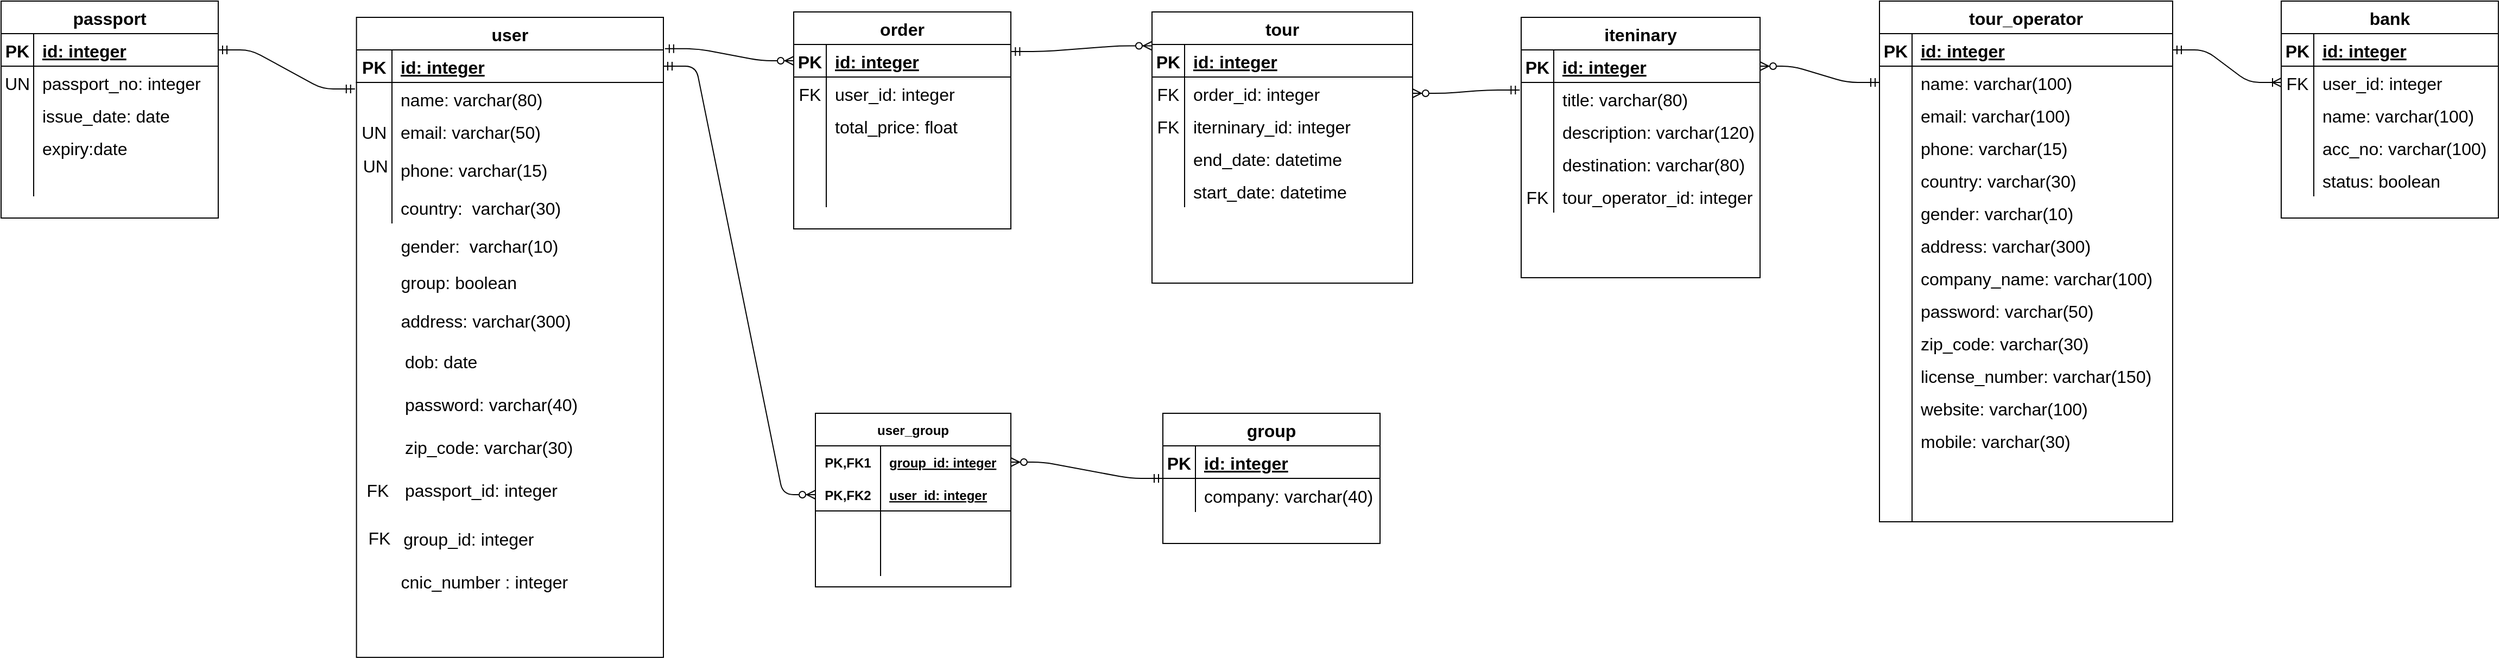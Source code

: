 <mxfile version="13.9.9" type="device"><diagram id="Da2ejsHxi2nJiYC8zxlM" name="Page-1"><mxGraphModel dx="1968" dy="510" grid="1" gridSize="10" guides="1" tooltips="1" connect="1" arrows="1" fold="1" page="1" pageScale="1" pageWidth="1100" pageHeight="850" math="0" shadow="0"><root><mxCell id="0"/><mxCell id="1" parent="0"/><mxCell id="a6USynF8h2gaWxlv8OVu-45" value="order" style="shape=table;startSize=30;container=1;collapsible=1;childLayout=tableLayout;fixedRows=1;rowLines=0;fontStyle=1;align=center;resizeLast=1;fontSize=16;" parent="1" vertex="1"><mxGeometry x="620" y="90" width="200" height="200" as="geometry"/></mxCell><mxCell id="a6USynF8h2gaWxlv8OVu-46" value="" style="shape=partialRectangle;collapsible=0;dropTarget=0;pointerEvents=0;fillColor=none;top=0;left=0;bottom=1;right=0;points=[[0,0.5],[1,0.5]];portConstraint=eastwest;fontSize=16;" parent="a6USynF8h2gaWxlv8OVu-45" vertex="1"><mxGeometry y="30" width="200" height="30" as="geometry"/></mxCell><mxCell id="a6USynF8h2gaWxlv8OVu-47" value="PK" style="shape=partialRectangle;connectable=0;fillColor=none;top=0;left=0;bottom=0;right=0;fontStyle=1;overflow=hidden;fontSize=16;" parent="a6USynF8h2gaWxlv8OVu-46" vertex="1"><mxGeometry width="30" height="30" as="geometry"/></mxCell><mxCell id="a6USynF8h2gaWxlv8OVu-48" value="id: integer" style="shape=partialRectangle;connectable=0;fillColor=none;top=0;left=0;bottom=0;right=0;align=left;spacingLeft=6;fontStyle=5;overflow=hidden;fontSize=16;" parent="a6USynF8h2gaWxlv8OVu-46" vertex="1"><mxGeometry x="30" width="170" height="30" as="geometry"/></mxCell><mxCell id="a6USynF8h2gaWxlv8OVu-114" value="" style="shape=partialRectangle;collapsible=0;dropTarget=0;pointerEvents=0;fillColor=none;top=0;left=0;bottom=0;right=0;points=[[0,0.5],[1,0.5]];portConstraint=eastwest;fontSize=16;" parent="a6USynF8h2gaWxlv8OVu-45" vertex="1"><mxGeometry y="60" width="200" height="30" as="geometry"/></mxCell><mxCell id="a6USynF8h2gaWxlv8OVu-115" value="FK" style="shape=partialRectangle;connectable=0;fillColor=none;top=0;left=0;bottom=0;right=0;editable=1;overflow=hidden;fontSize=16;" parent="a6USynF8h2gaWxlv8OVu-114" vertex="1"><mxGeometry width="30" height="30" as="geometry"/></mxCell><mxCell id="a6USynF8h2gaWxlv8OVu-116" value="user_id: integer" style="shape=partialRectangle;connectable=0;fillColor=none;top=0;left=0;bottom=0;right=0;align=left;spacingLeft=6;overflow=hidden;fontSize=16;" parent="a6USynF8h2gaWxlv8OVu-114" vertex="1"><mxGeometry x="30" width="170" height="30" as="geometry"/></mxCell><mxCell id="a6USynF8h2gaWxlv8OVu-52" value="" style="shape=partialRectangle;collapsible=0;dropTarget=0;pointerEvents=0;fillColor=none;top=0;left=0;bottom=0;right=0;points=[[0,0.5],[1,0.5]];portConstraint=eastwest;fontSize=16;" parent="a6USynF8h2gaWxlv8OVu-45" vertex="1"><mxGeometry y="90" width="200" height="30" as="geometry"/></mxCell><mxCell id="a6USynF8h2gaWxlv8OVu-53" value="" style="shape=partialRectangle;connectable=0;fillColor=none;top=0;left=0;bottom=0;right=0;editable=1;overflow=hidden;fontSize=16;" parent="a6USynF8h2gaWxlv8OVu-52" vertex="1"><mxGeometry width="30" height="30" as="geometry"/></mxCell><mxCell id="a6USynF8h2gaWxlv8OVu-54" value="total_price: float" style="shape=partialRectangle;connectable=0;fillColor=none;top=0;left=0;bottom=0;right=0;align=left;spacingLeft=6;overflow=hidden;fontSize=16;" parent="a6USynF8h2gaWxlv8OVu-52" vertex="1"><mxGeometry x="30" width="170" height="30" as="geometry"/></mxCell><mxCell id="a6USynF8h2gaWxlv8OVu-49" value="" style="shape=partialRectangle;collapsible=0;dropTarget=0;pointerEvents=0;fillColor=none;top=0;left=0;bottom=0;right=0;points=[[0,0.5],[1,0.5]];portConstraint=eastwest;fontSize=16;" parent="a6USynF8h2gaWxlv8OVu-45" vertex="1"><mxGeometry y="120" width="200" height="30" as="geometry"/></mxCell><mxCell id="a6USynF8h2gaWxlv8OVu-50" value="" style="shape=partialRectangle;connectable=0;fillColor=none;top=0;left=0;bottom=0;right=0;editable=1;overflow=hidden;fontSize=16;" parent="a6USynF8h2gaWxlv8OVu-49" vertex="1"><mxGeometry width="30" height="30" as="geometry"/></mxCell><mxCell id="a6USynF8h2gaWxlv8OVu-51" value="" style="shape=partialRectangle;connectable=0;fillColor=none;top=0;left=0;bottom=0;right=0;align=left;spacingLeft=6;overflow=hidden;fontSize=16;" parent="a6USynF8h2gaWxlv8OVu-49" vertex="1"><mxGeometry x="30" width="170" height="30" as="geometry"/></mxCell><mxCell id="iSqsPtqDj1TWasRG_8F7-88" value="" style="shape=partialRectangle;collapsible=0;dropTarget=0;pointerEvents=0;fillColor=none;top=0;left=0;bottom=0;right=0;points=[[0,0.5],[1,0.5]];portConstraint=eastwest;fontSize=16;" parent="a6USynF8h2gaWxlv8OVu-45" vertex="1"><mxGeometry y="150" width="200" height="30" as="geometry"/></mxCell><mxCell id="iSqsPtqDj1TWasRG_8F7-89" value="" style="shape=partialRectangle;connectable=0;fillColor=none;top=0;left=0;bottom=0;right=0;editable=1;overflow=hidden;fontSize=16;" parent="iSqsPtqDj1TWasRG_8F7-88" vertex="1"><mxGeometry width="30" height="30" as="geometry"/></mxCell><mxCell id="iSqsPtqDj1TWasRG_8F7-90" value="" style="shape=partialRectangle;connectable=0;fillColor=none;top=0;left=0;bottom=0;right=0;align=left;spacingLeft=6;overflow=hidden;fontSize=16;" parent="iSqsPtqDj1TWasRG_8F7-88" vertex="1"><mxGeometry x="30" width="170" height="30" as="geometry"/></mxCell><mxCell id="a6USynF8h2gaWxlv8OVu-71" value="iteninary" style="shape=table;startSize=30;container=1;collapsible=1;childLayout=tableLayout;fixedRows=1;rowLines=0;fontStyle=1;align=center;resizeLast=1;fontSize=16;" parent="1" vertex="1"><mxGeometry x="1290" y="95" width="220" height="240" as="geometry"/></mxCell><mxCell id="a6USynF8h2gaWxlv8OVu-72" value="" style="shape=partialRectangle;collapsible=0;dropTarget=0;pointerEvents=0;fillColor=none;top=0;left=0;bottom=1;right=0;points=[[0,0.5],[1,0.5]];portConstraint=eastwest;fontSize=16;" parent="a6USynF8h2gaWxlv8OVu-71" vertex="1"><mxGeometry y="30" width="220" height="30" as="geometry"/></mxCell><mxCell id="a6USynF8h2gaWxlv8OVu-73" value="PK" style="shape=partialRectangle;connectable=0;fillColor=none;top=0;left=0;bottom=0;right=0;fontStyle=1;overflow=hidden;fontSize=16;" parent="a6USynF8h2gaWxlv8OVu-72" vertex="1"><mxGeometry width="30" height="30" as="geometry"/></mxCell><mxCell id="a6USynF8h2gaWxlv8OVu-74" value="id: integer" style="shape=partialRectangle;connectable=0;fillColor=none;top=0;left=0;bottom=0;right=0;align=left;spacingLeft=6;fontStyle=5;overflow=hidden;fontSize=16;" parent="a6USynF8h2gaWxlv8OVu-72" vertex="1"><mxGeometry x="30" width="190" height="30" as="geometry"/></mxCell><mxCell id="a6USynF8h2gaWxlv8OVu-75" value="" style="shape=partialRectangle;collapsible=0;dropTarget=0;pointerEvents=0;fillColor=none;top=0;left=0;bottom=0;right=0;points=[[0,0.5],[1,0.5]];portConstraint=eastwest;fontSize=16;" parent="a6USynF8h2gaWxlv8OVu-71" vertex="1"><mxGeometry y="60" width="220" height="30" as="geometry"/></mxCell><mxCell id="a6USynF8h2gaWxlv8OVu-76" value="" style="shape=partialRectangle;connectable=0;fillColor=none;top=0;left=0;bottom=0;right=0;editable=1;overflow=hidden;fontSize=16;" parent="a6USynF8h2gaWxlv8OVu-75" vertex="1"><mxGeometry width="30" height="30" as="geometry"/></mxCell><mxCell id="a6USynF8h2gaWxlv8OVu-77" value="title: varchar(80)" style="shape=partialRectangle;connectable=0;fillColor=none;top=0;left=0;bottom=0;right=0;align=left;spacingLeft=6;overflow=hidden;fontSize=16;fontStyle=0" parent="a6USynF8h2gaWxlv8OVu-75" vertex="1"><mxGeometry x="30" width="190" height="30" as="geometry"/></mxCell><mxCell id="a6USynF8h2gaWxlv8OVu-78" value="" style="shape=partialRectangle;collapsible=0;dropTarget=0;pointerEvents=0;fillColor=none;top=0;left=0;bottom=0;right=0;points=[[0,0.5],[1,0.5]];portConstraint=eastwest;fontSize=16;" parent="a6USynF8h2gaWxlv8OVu-71" vertex="1"><mxGeometry y="90" width="220" height="30" as="geometry"/></mxCell><mxCell id="a6USynF8h2gaWxlv8OVu-79" value="" style="shape=partialRectangle;connectable=0;fillColor=none;top=0;left=0;bottom=0;right=0;editable=1;overflow=hidden;fontSize=16;" parent="a6USynF8h2gaWxlv8OVu-78" vertex="1"><mxGeometry width="30" height="30" as="geometry"/></mxCell><mxCell id="a6USynF8h2gaWxlv8OVu-80" value="description: varchar(120)" style="shape=partialRectangle;connectable=0;fillColor=none;top=0;left=0;bottom=0;right=0;align=left;spacingLeft=6;overflow=hidden;fontSize=16;" parent="a6USynF8h2gaWxlv8OVu-78" vertex="1"><mxGeometry x="30" width="190" height="30" as="geometry"/></mxCell><mxCell id="a6USynF8h2gaWxlv8OVu-81" value="" style="shape=partialRectangle;collapsible=0;dropTarget=0;pointerEvents=0;fillColor=none;top=0;left=0;bottom=0;right=0;points=[[0,0.5],[1,0.5]];portConstraint=eastwest;fontSize=16;" parent="a6USynF8h2gaWxlv8OVu-71" vertex="1"><mxGeometry y="120" width="220" height="30" as="geometry"/></mxCell><mxCell id="a6USynF8h2gaWxlv8OVu-82" value="" style="shape=partialRectangle;connectable=0;fillColor=none;top=0;left=0;bottom=0;right=0;editable=1;overflow=hidden;fontSize=16;" parent="a6USynF8h2gaWxlv8OVu-81" vertex="1"><mxGeometry width="30" height="30" as="geometry"/></mxCell><mxCell id="a6USynF8h2gaWxlv8OVu-83" value="destination: varchar(80)" style="shape=partialRectangle;connectable=0;fillColor=none;top=0;left=0;bottom=0;right=0;align=left;spacingLeft=6;overflow=hidden;fontSize=16;" parent="a6USynF8h2gaWxlv8OVu-81" vertex="1"><mxGeometry x="30" width="190" height="30" as="geometry"/></mxCell><mxCell id="oy1CyoADvUpf__YZlZbS-114" value="" style="shape=partialRectangle;collapsible=0;dropTarget=0;pointerEvents=0;fillColor=none;top=0;left=0;bottom=0;right=0;points=[[0,0.5],[1,0.5]];portConstraint=eastwest;fontSize=16;" parent="a6USynF8h2gaWxlv8OVu-71" vertex="1"><mxGeometry y="150" width="220" height="30" as="geometry"/></mxCell><mxCell id="oy1CyoADvUpf__YZlZbS-115" value="FK" style="shape=partialRectangle;connectable=0;fillColor=none;top=0;left=0;bottom=0;right=0;editable=1;overflow=hidden;fontSize=16;" parent="oy1CyoADvUpf__YZlZbS-114" vertex="1"><mxGeometry width="30" height="30" as="geometry"/></mxCell><mxCell id="oy1CyoADvUpf__YZlZbS-116" value="tour_operator_id: integer" style="shape=partialRectangle;connectable=0;fillColor=none;top=0;left=0;bottom=0;right=0;align=left;spacingLeft=6;overflow=hidden;fontSize=16;" parent="oy1CyoADvUpf__YZlZbS-114" vertex="1"><mxGeometry x="30" width="190" height="30" as="geometry"/></mxCell><mxCell id="a6USynF8h2gaWxlv8OVu-100" value="" style="edgeStyle=entityRelationEdgeStyle;fontSize=16;html=1;endArrow=ERzeroToMany;startArrow=ERmandOne;entryX=1;entryY=0.5;entryDx=0;entryDy=0;exitX=0;exitY=0.5;exitDx=0;exitDy=0;" parent="1" source="a6USynF8h2gaWxlv8OVu-62" target="a6USynF8h2gaWxlv8OVu-72" edge="1"><mxGeometry width="100" height="100" relative="1" as="geometry"><mxPoint x="323" y="440" as="sourcePoint"/><mxPoint x="420" y="320" as="targetPoint"/></mxGeometry></mxCell><mxCell id="a6USynF8h2gaWxlv8OVu-102" value="" style="edgeStyle=entityRelationEdgeStyle;fontSize=16;html=1;endArrow=ERzeroToMany;startArrow=ERmandOne;exitX=1.005;exitY=0.049;exitDx=0;exitDy=0;exitPerimeter=0;entryX=0;entryY=0.5;entryDx=0;entryDy=0;" parent="1" source="a6USynF8h2gaWxlv8OVu-19" target="a6USynF8h2gaWxlv8OVu-46" edge="1"><mxGeometry width="100" height="100" relative="1" as="geometry"><mxPoint x="333" y="128" as="sourcePoint"/><mxPoint x="562" y="70" as="targetPoint"/></mxGeometry></mxCell><mxCell id="iSqsPtqDj1TWasRG_8F7-46" value="group" style="shape=table;startSize=30;container=1;collapsible=1;childLayout=tableLayout;fixedRows=1;rowLines=0;fontStyle=1;align=center;resizeLast=1;fontSize=16;" parent="1" vertex="1"><mxGeometry x="960" y="460" width="200" height="120" as="geometry"/></mxCell><mxCell id="iSqsPtqDj1TWasRG_8F7-47" value="" style="shape=partialRectangle;collapsible=0;dropTarget=0;pointerEvents=0;fillColor=none;top=0;left=0;bottom=1;right=0;points=[[0,0.5],[1,0.5]];portConstraint=eastwest;fontSize=16;" parent="iSqsPtqDj1TWasRG_8F7-46" vertex="1"><mxGeometry y="30" width="200" height="30" as="geometry"/></mxCell><mxCell id="iSqsPtqDj1TWasRG_8F7-48" value="PK" style="shape=partialRectangle;connectable=0;fillColor=none;top=0;left=0;bottom=0;right=0;fontStyle=1;overflow=hidden;fontSize=16;" parent="iSqsPtqDj1TWasRG_8F7-47" vertex="1"><mxGeometry width="30" height="30" as="geometry"/></mxCell><mxCell id="iSqsPtqDj1TWasRG_8F7-49" value="id: integer" style="shape=partialRectangle;connectable=0;fillColor=none;top=0;left=0;bottom=0;right=0;align=left;spacingLeft=6;fontStyle=5;overflow=hidden;fontSize=16;" parent="iSqsPtqDj1TWasRG_8F7-47" vertex="1"><mxGeometry x="30" width="170" height="30" as="geometry"/></mxCell><mxCell id="iSqsPtqDj1TWasRG_8F7-50" value="" style="shape=partialRectangle;collapsible=0;dropTarget=0;pointerEvents=0;fillColor=none;top=0;left=0;bottom=0;right=0;points=[[0,0.5],[1,0.5]];portConstraint=eastwest;fontSize=16;" parent="iSqsPtqDj1TWasRG_8F7-46" vertex="1"><mxGeometry y="60" width="200" height="31" as="geometry"/></mxCell><mxCell id="iSqsPtqDj1TWasRG_8F7-51" value="" style="shape=partialRectangle;connectable=0;fillColor=none;top=0;left=0;bottom=0;right=0;editable=1;overflow=hidden;fontSize=16;" parent="iSqsPtqDj1TWasRG_8F7-50" vertex="1"><mxGeometry width="30" height="31" as="geometry"/></mxCell><mxCell id="iSqsPtqDj1TWasRG_8F7-52" value="company: varchar(40)" style="shape=partialRectangle;connectable=0;fillColor=none;top=0;left=0;bottom=0;right=0;align=left;spacingLeft=6;overflow=hidden;fontSize=16;" parent="iSqsPtqDj1TWasRG_8F7-50" vertex="1"><mxGeometry x="30" width="170" height="31" as="geometry"/></mxCell><mxCell id="M0_MGIrFBbhq-MOaM2sU-30" value="" style="group;fontSize=16;" parent="1" vertex="1" connectable="0"><mxGeometry x="1660" y="80" width="270" height="510" as="geometry"/></mxCell><mxCell id="a6USynF8h2gaWxlv8OVu-58" value="tour_operator" style="shape=table;startSize=30;container=1;collapsible=1;childLayout=tableLayout;fixedRows=1;rowLines=0;fontStyle=1;align=center;resizeLast=1;fontSize=16;" parent="M0_MGIrFBbhq-MOaM2sU-30" vertex="1"><mxGeometry x="-40" width="270" height="480" as="geometry"/></mxCell><mxCell id="a6USynF8h2gaWxlv8OVu-59" value="" style="shape=partialRectangle;collapsible=0;dropTarget=0;pointerEvents=0;fillColor=none;top=0;left=0;bottom=1;right=0;points=[[0,0.5],[1,0.5]];portConstraint=eastwest;fontSize=16;" parent="a6USynF8h2gaWxlv8OVu-58" vertex="1"><mxGeometry y="30" width="270" height="30" as="geometry"/></mxCell><mxCell id="a6USynF8h2gaWxlv8OVu-60" value="PK" style="shape=partialRectangle;connectable=0;fillColor=none;top=0;left=0;bottom=0;right=0;fontStyle=1;overflow=hidden;fontSize=16;" parent="a6USynF8h2gaWxlv8OVu-59" vertex="1"><mxGeometry width="30" height="30" as="geometry"/></mxCell><mxCell id="a6USynF8h2gaWxlv8OVu-61" value="id: integer" style="shape=partialRectangle;connectable=0;fillColor=none;top=0;left=0;bottom=0;right=0;align=left;spacingLeft=6;fontStyle=5;overflow=hidden;fontSize=16;" parent="a6USynF8h2gaWxlv8OVu-59" vertex="1"><mxGeometry x="30" width="240" height="30" as="geometry"/></mxCell><mxCell id="a6USynF8h2gaWxlv8OVu-62" value="" style="shape=partialRectangle;collapsible=0;dropTarget=0;pointerEvents=0;fillColor=none;top=0;left=0;bottom=0;right=0;points=[[0,0.5],[1,0.5]];portConstraint=eastwest;fontSize=16;" parent="a6USynF8h2gaWxlv8OVu-58" vertex="1"><mxGeometry y="60" width="270" height="30" as="geometry"/></mxCell><mxCell id="a6USynF8h2gaWxlv8OVu-63" value="" style="shape=partialRectangle;connectable=0;fillColor=none;top=0;left=0;bottom=0;right=0;editable=1;overflow=hidden;fontSize=16;" parent="a6USynF8h2gaWxlv8OVu-62" vertex="1"><mxGeometry width="30" height="30" as="geometry"/></mxCell><mxCell id="a6USynF8h2gaWxlv8OVu-64" value="name: varchar(100)" style="shape=partialRectangle;connectable=0;fillColor=none;top=0;left=0;bottom=0;right=0;align=left;spacingLeft=6;overflow=hidden;fontSize=16;" parent="a6USynF8h2gaWxlv8OVu-62" vertex="1"><mxGeometry x="30" width="240" height="30" as="geometry"/></mxCell><mxCell id="a6USynF8h2gaWxlv8OVu-65" value="" style="shape=partialRectangle;collapsible=0;dropTarget=0;pointerEvents=0;fillColor=none;top=0;left=0;bottom=0;right=0;points=[[0,0.5],[1,0.5]];portConstraint=eastwest;fontSize=16;" parent="a6USynF8h2gaWxlv8OVu-58" vertex="1"><mxGeometry y="90" width="270" height="30" as="geometry"/></mxCell><mxCell id="a6USynF8h2gaWxlv8OVu-66" value="" style="shape=partialRectangle;connectable=0;fillColor=none;top=0;left=0;bottom=0;right=0;editable=1;overflow=hidden;fontSize=16;" parent="a6USynF8h2gaWxlv8OVu-65" vertex="1"><mxGeometry width="30" height="30" as="geometry"/></mxCell><mxCell id="a6USynF8h2gaWxlv8OVu-67" value="email: varchar(100)" style="shape=partialRectangle;connectable=0;fillColor=none;top=0;left=0;bottom=0;right=0;align=left;spacingLeft=6;overflow=hidden;fontSize=16;" parent="a6USynF8h2gaWxlv8OVu-65" vertex="1"><mxGeometry x="30" width="240" height="30" as="geometry"/></mxCell><mxCell id="a6USynF8h2gaWxlv8OVu-68" value="" style="shape=partialRectangle;collapsible=0;dropTarget=0;pointerEvents=0;fillColor=none;top=0;left=0;bottom=0;right=0;points=[[0,0.5],[1,0.5]];portConstraint=eastwest;fontSize=16;" parent="a6USynF8h2gaWxlv8OVu-58" vertex="1"><mxGeometry y="120" width="270" height="30" as="geometry"/></mxCell><mxCell id="a6USynF8h2gaWxlv8OVu-69" value="" style="shape=partialRectangle;connectable=0;fillColor=none;top=0;left=0;bottom=0;right=0;editable=1;overflow=hidden;fontSize=16;" parent="a6USynF8h2gaWxlv8OVu-68" vertex="1"><mxGeometry width="30" height="30" as="geometry"/></mxCell><mxCell id="a6USynF8h2gaWxlv8OVu-70" value="phone: varchar(15)" style="shape=partialRectangle;connectable=0;fillColor=none;top=0;left=0;bottom=0;right=0;align=left;spacingLeft=6;overflow=hidden;fontSize=16;" parent="a6USynF8h2gaWxlv8OVu-68" vertex="1"><mxGeometry x="30" width="240" height="30" as="geometry"/></mxCell><mxCell id="oy1CyoADvUpf__YZlZbS-77" value="" style="shape=partialRectangle;collapsible=0;dropTarget=0;pointerEvents=0;fillColor=none;top=0;left=0;bottom=0;right=0;points=[[0,0.5],[1,0.5]];portConstraint=eastwest;fontSize=16;" parent="a6USynF8h2gaWxlv8OVu-58" vertex="1"><mxGeometry y="150" width="270" height="30" as="geometry"/></mxCell><mxCell id="oy1CyoADvUpf__YZlZbS-78" value="" style="shape=partialRectangle;connectable=0;fillColor=none;top=0;left=0;bottom=0;right=0;editable=1;overflow=hidden;fontSize=16;" parent="oy1CyoADvUpf__YZlZbS-77" vertex="1"><mxGeometry width="30" height="30" as="geometry"/></mxCell><mxCell id="oy1CyoADvUpf__YZlZbS-79" value="country: varchar(30)" style="shape=partialRectangle;connectable=0;fillColor=none;top=0;left=0;bottom=0;right=0;align=left;spacingLeft=6;overflow=hidden;fontSize=16;" parent="oy1CyoADvUpf__YZlZbS-77" vertex="1"><mxGeometry x="30" width="240" height="30" as="geometry"/></mxCell><mxCell id="oy1CyoADvUpf__YZlZbS-80" value="" style="shape=partialRectangle;collapsible=0;dropTarget=0;pointerEvents=0;fillColor=none;top=0;left=0;bottom=0;right=0;points=[[0,0.5],[1,0.5]];portConstraint=eastwest;fontSize=16;" parent="a6USynF8h2gaWxlv8OVu-58" vertex="1"><mxGeometry y="180" width="270" height="30" as="geometry"/></mxCell><mxCell id="oy1CyoADvUpf__YZlZbS-81" value="" style="shape=partialRectangle;connectable=0;fillColor=none;top=0;left=0;bottom=0;right=0;editable=1;overflow=hidden;fontSize=16;" parent="oy1CyoADvUpf__YZlZbS-80" vertex="1"><mxGeometry width="30" height="30" as="geometry"/></mxCell><mxCell id="oy1CyoADvUpf__YZlZbS-82" value="gender: varchar(10)" style="shape=partialRectangle;connectable=0;fillColor=none;top=0;left=0;bottom=0;right=0;align=left;spacingLeft=6;overflow=hidden;fontSize=16;" parent="oy1CyoADvUpf__YZlZbS-80" vertex="1"><mxGeometry x="30" width="240" height="30" as="geometry"/></mxCell><mxCell id="oy1CyoADvUpf__YZlZbS-83" value="" style="shape=partialRectangle;collapsible=0;dropTarget=0;pointerEvents=0;fillColor=none;top=0;left=0;bottom=0;right=0;points=[[0,0.5],[1,0.5]];portConstraint=eastwest;fontSize=16;" parent="a6USynF8h2gaWxlv8OVu-58" vertex="1"><mxGeometry y="210" width="270" height="30" as="geometry"/></mxCell><mxCell id="oy1CyoADvUpf__YZlZbS-84" value="" style="shape=partialRectangle;connectable=0;fillColor=none;top=0;left=0;bottom=0;right=0;editable=1;overflow=hidden;fontSize=16;" parent="oy1CyoADvUpf__YZlZbS-83" vertex="1"><mxGeometry width="30" height="30" as="geometry"/></mxCell><mxCell id="oy1CyoADvUpf__YZlZbS-85" value="address: varchar(300)" style="shape=partialRectangle;connectable=0;fillColor=none;top=0;left=0;bottom=0;right=0;align=left;spacingLeft=6;overflow=hidden;fontSize=16;" parent="oy1CyoADvUpf__YZlZbS-83" vertex="1"><mxGeometry x="30" width="240" height="30" as="geometry"/></mxCell><mxCell id="oy1CyoADvUpf__YZlZbS-86" value="" style="shape=partialRectangle;collapsible=0;dropTarget=0;pointerEvents=0;fillColor=none;top=0;left=0;bottom=0;right=0;points=[[0,0.5],[1,0.5]];portConstraint=eastwest;fontSize=16;" parent="a6USynF8h2gaWxlv8OVu-58" vertex="1"><mxGeometry y="240" width="270" height="30" as="geometry"/></mxCell><mxCell id="oy1CyoADvUpf__YZlZbS-87" value="" style="shape=partialRectangle;connectable=0;fillColor=none;top=0;left=0;bottom=0;right=0;editable=1;overflow=hidden;fontSize=16;" parent="oy1CyoADvUpf__YZlZbS-86" vertex="1"><mxGeometry width="30" height="30" as="geometry"/></mxCell><mxCell id="oy1CyoADvUpf__YZlZbS-88" value="company_name: varchar(100)" style="shape=partialRectangle;connectable=0;fillColor=none;top=0;left=0;bottom=0;right=0;align=left;spacingLeft=6;overflow=hidden;fontSize=16;" parent="oy1CyoADvUpf__YZlZbS-86" vertex="1"><mxGeometry x="30" width="240" height="30" as="geometry"/></mxCell><mxCell id="oy1CyoADvUpf__YZlZbS-89" value="" style="shape=partialRectangle;collapsible=0;dropTarget=0;pointerEvents=0;fillColor=none;top=0;left=0;bottom=0;right=0;points=[[0,0.5],[1,0.5]];portConstraint=eastwest;fontSize=16;" parent="a6USynF8h2gaWxlv8OVu-58" vertex="1"><mxGeometry y="270" width="270" height="30" as="geometry"/></mxCell><mxCell id="oy1CyoADvUpf__YZlZbS-90" value="" style="shape=partialRectangle;connectable=0;fillColor=none;top=0;left=0;bottom=0;right=0;editable=1;overflow=hidden;fontSize=16;" parent="oy1CyoADvUpf__YZlZbS-89" vertex="1"><mxGeometry width="30" height="30" as="geometry"/></mxCell><mxCell id="oy1CyoADvUpf__YZlZbS-91" value="password: varchar(50)" style="shape=partialRectangle;connectable=0;fillColor=none;top=0;left=0;bottom=0;right=0;align=left;spacingLeft=6;overflow=hidden;fontSize=16;" parent="oy1CyoADvUpf__YZlZbS-89" vertex="1"><mxGeometry x="30" width="240" height="30" as="geometry"/></mxCell><mxCell id="oy1CyoADvUpf__YZlZbS-92" value="" style="shape=partialRectangle;collapsible=0;dropTarget=0;pointerEvents=0;fillColor=none;top=0;left=0;bottom=0;right=0;points=[[0,0.5],[1,0.5]];portConstraint=eastwest;fontSize=16;" parent="a6USynF8h2gaWxlv8OVu-58" vertex="1"><mxGeometry y="300" width="270" height="30" as="geometry"/></mxCell><mxCell id="oy1CyoADvUpf__YZlZbS-93" value="" style="shape=partialRectangle;connectable=0;fillColor=none;top=0;left=0;bottom=0;right=0;editable=1;overflow=hidden;fontSize=16;" parent="oy1CyoADvUpf__YZlZbS-92" vertex="1"><mxGeometry width="30" height="30" as="geometry"/></mxCell><mxCell id="oy1CyoADvUpf__YZlZbS-94" value="zip_code: varchar(30)" style="shape=partialRectangle;connectable=0;fillColor=none;top=0;left=0;bottom=0;right=0;align=left;spacingLeft=6;overflow=hidden;fontSize=16;" parent="oy1CyoADvUpf__YZlZbS-92" vertex="1"><mxGeometry x="30" width="240" height="30" as="geometry"/></mxCell><mxCell id="oy1CyoADvUpf__YZlZbS-95" value="" style="shape=partialRectangle;collapsible=0;dropTarget=0;pointerEvents=0;fillColor=none;top=0;left=0;bottom=0;right=0;points=[[0,0.5],[1,0.5]];portConstraint=eastwest;fontSize=16;" parent="a6USynF8h2gaWxlv8OVu-58" vertex="1"><mxGeometry y="330" width="270" height="30" as="geometry"/></mxCell><mxCell id="oy1CyoADvUpf__YZlZbS-96" value="" style="shape=partialRectangle;connectable=0;fillColor=none;top=0;left=0;bottom=0;right=0;editable=1;overflow=hidden;fontSize=16;" parent="oy1CyoADvUpf__YZlZbS-95" vertex="1"><mxGeometry width="30" height="30" as="geometry"/></mxCell><mxCell id="oy1CyoADvUpf__YZlZbS-97" value="license_number: varchar(150)" style="shape=partialRectangle;connectable=0;fillColor=none;top=0;left=0;bottom=0;right=0;align=left;spacingLeft=6;overflow=hidden;fontSize=16;" parent="oy1CyoADvUpf__YZlZbS-95" vertex="1"><mxGeometry x="30" width="240" height="30" as="geometry"/></mxCell><mxCell id="oy1CyoADvUpf__YZlZbS-98" value="" style="shape=partialRectangle;collapsible=0;dropTarget=0;pointerEvents=0;fillColor=none;top=0;left=0;bottom=0;right=0;points=[[0,0.5],[1,0.5]];portConstraint=eastwest;fontSize=16;" parent="a6USynF8h2gaWxlv8OVu-58" vertex="1"><mxGeometry y="360" width="270" height="30" as="geometry"/></mxCell><mxCell id="oy1CyoADvUpf__YZlZbS-99" value="" style="shape=partialRectangle;connectable=0;fillColor=none;top=0;left=0;bottom=0;right=0;editable=1;overflow=hidden;fontSize=16;" parent="oy1CyoADvUpf__YZlZbS-98" vertex="1"><mxGeometry width="30" height="30" as="geometry"/></mxCell><mxCell id="oy1CyoADvUpf__YZlZbS-100" value="website: varchar(100)" style="shape=partialRectangle;connectable=0;fillColor=none;top=0;left=0;bottom=0;right=0;align=left;spacingLeft=6;overflow=hidden;fontSize=16;" parent="oy1CyoADvUpf__YZlZbS-98" vertex="1"><mxGeometry x="30" width="240" height="30" as="geometry"/></mxCell><mxCell id="oy1CyoADvUpf__YZlZbS-101" value="" style="shape=partialRectangle;collapsible=0;dropTarget=0;pointerEvents=0;fillColor=none;top=0;left=0;bottom=0;right=0;points=[[0,0.5],[1,0.5]];portConstraint=eastwest;fontSize=16;" parent="a6USynF8h2gaWxlv8OVu-58" vertex="1"><mxGeometry y="390" width="270" height="30" as="geometry"/></mxCell><mxCell id="oy1CyoADvUpf__YZlZbS-102" value="" style="shape=partialRectangle;connectable=0;fillColor=none;top=0;left=0;bottom=0;right=0;editable=1;overflow=hidden;fontSize=16;" parent="oy1CyoADvUpf__YZlZbS-101" vertex="1"><mxGeometry width="30" height="30" as="geometry"/></mxCell><mxCell id="oy1CyoADvUpf__YZlZbS-103" value="mobile: varchar(30)" style="shape=partialRectangle;connectable=0;fillColor=none;top=0;left=0;bottom=0;right=0;align=left;spacingLeft=6;overflow=hidden;fontSize=16;" parent="oy1CyoADvUpf__YZlZbS-101" vertex="1"><mxGeometry x="30" width="240" height="30" as="geometry"/></mxCell><mxCell id="oy1CyoADvUpf__YZlZbS-104" value="" style="shape=partialRectangle;collapsible=0;dropTarget=0;pointerEvents=0;fillColor=none;top=0;left=0;bottom=0;right=0;points=[[0,0.5],[1,0.5]];portConstraint=eastwest;fontSize=16;" parent="a6USynF8h2gaWxlv8OVu-58" vertex="1"><mxGeometry y="420" width="270" height="30" as="geometry"/></mxCell><mxCell id="oy1CyoADvUpf__YZlZbS-105" value="" style="shape=partialRectangle;connectable=0;fillColor=none;top=0;left=0;bottom=0;right=0;editable=1;overflow=hidden;fontSize=16;" parent="oy1CyoADvUpf__YZlZbS-104" vertex="1"><mxGeometry width="30" height="30" as="geometry"/></mxCell><mxCell id="oy1CyoADvUpf__YZlZbS-106" value="" style="shape=partialRectangle;connectable=0;fillColor=none;top=0;left=0;bottom=0;right=0;align=left;spacingLeft=6;overflow=hidden;fontSize=16;" parent="oy1CyoADvUpf__YZlZbS-104" vertex="1"><mxGeometry x="30" width="240" height="30" as="geometry"/></mxCell><mxCell id="oy1CyoADvUpf__YZlZbS-107" value="" style="shape=partialRectangle;collapsible=0;dropTarget=0;pointerEvents=0;fillColor=none;top=0;left=0;bottom=0;right=0;points=[[0,0.5],[1,0.5]];portConstraint=eastwest;fontSize=16;" parent="a6USynF8h2gaWxlv8OVu-58" vertex="1"><mxGeometry y="450" width="270" height="30" as="geometry"/></mxCell><mxCell id="oy1CyoADvUpf__YZlZbS-108" value="" style="shape=partialRectangle;connectable=0;fillColor=none;top=0;left=0;bottom=0;right=0;editable=1;overflow=hidden;fontSize=16;" parent="oy1CyoADvUpf__YZlZbS-107" vertex="1"><mxGeometry width="30" height="30" as="geometry"/></mxCell><mxCell id="oy1CyoADvUpf__YZlZbS-109" value="" style="shape=partialRectangle;connectable=0;fillColor=none;top=0;left=0;bottom=0;right=0;align=left;spacingLeft=6;overflow=hidden;fontSize=16;" parent="oy1CyoADvUpf__YZlZbS-107" vertex="1"><mxGeometry x="30" width="240" height="30" as="geometry"/></mxCell><mxCell id="M0_MGIrFBbhq-MOaM2sU-31" value="tour" style="shape=table;startSize=30;container=1;collapsible=1;childLayout=tableLayout;fixedRows=1;rowLines=0;fontStyle=1;align=center;resizeLast=1;fontSize=16;" parent="1" vertex="1"><mxGeometry x="950" y="90" width="240" height="250" as="geometry"/></mxCell><mxCell id="M0_MGIrFBbhq-MOaM2sU-32" value="" style="shape=partialRectangle;collapsible=0;dropTarget=0;pointerEvents=0;fillColor=none;top=0;left=0;bottom=1;right=0;points=[[0,0.5],[1,0.5]];portConstraint=eastwest;fontSize=16;" parent="M0_MGIrFBbhq-MOaM2sU-31" vertex="1"><mxGeometry y="30" width="240" height="30" as="geometry"/></mxCell><mxCell id="M0_MGIrFBbhq-MOaM2sU-33" value="PK" style="shape=partialRectangle;connectable=0;fillColor=none;top=0;left=0;bottom=0;right=0;fontStyle=1;overflow=hidden;fontSize=16;" parent="M0_MGIrFBbhq-MOaM2sU-32" vertex="1"><mxGeometry width="30" height="30" as="geometry"/></mxCell><mxCell id="M0_MGIrFBbhq-MOaM2sU-34" value="id: integer" style="shape=partialRectangle;connectable=0;fillColor=none;top=0;left=0;bottom=0;right=0;align=left;spacingLeft=6;fontStyle=5;overflow=hidden;fontSize=16;" parent="M0_MGIrFBbhq-MOaM2sU-32" vertex="1"><mxGeometry x="30" width="210" height="30" as="geometry"/></mxCell><mxCell id="M0_MGIrFBbhq-MOaM2sU-35" value="" style="shape=partialRectangle;collapsible=0;dropTarget=0;pointerEvents=0;fillColor=none;top=0;left=0;bottom=0;right=0;points=[[0,0.5],[1,0.5]];portConstraint=eastwest;fontSize=16;" parent="M0_MGIrFBbhq-MOaM2sU-31" vertex="1"><mxGeometry y="60" width="240" height="30" as="geometry"/></mxCell><mxCell id="M0_MGIrFBbhq-MOaM2sU-36" value="FK" style="shape=partialRectangle;connectable=0;fillColor=none;top=0;left=0;bottom=0;right=0;editable=1;overflow=hidden;fontSize=16;" parent="M0_MGIrFBbhq-MOaM2sU-35" vertex="1"><mxGeometry width="30" height="30" as="geometry"/></mxCell><mxCell id="M0_MGIrFBbhq-MOaM2sU-37" value="order_id: integer" style="shape=partialRectangle;connectable=0;fillColor=none;top=0;left=0;bottom=0;right=0;align=left;spacingLeft=6;overflow=hidden;fontSize=16;" parent="M0_MGIrFBbhq-MOaM2sU-35" vertex="1"><mxGeometry x="30" width="210" height="30" as="geometry"/></mxCell><mxCell id="M0_MGIrFBbhq-MOaM2sU-38" value="" style="shape=partialRectangle;collapsible=0;dropTarget=0;pointerEvents=0;fillColor=none;top=0;left=0;bottom=0;right=0;points=[[0,0.5],[1,0.5]];portConstraint=eastwest;fontSize=16;" parent="M0_MGIrFBbhq-MOaM2sU-31" vertex="1"><mxGeometry y="90" width="240" height="30" as="geometry"/></mxCell><mxCell id="M0_MGIrFBbhq-MOaM2sU-39" value="FK" style="shape=partialRectangle;connectable=0;fillColor=none;top=0;left=0;bottom=0;right=0;editable=1;overflow=hidden;fontSize=16;" parent="M0_MGIrFBbhq-MOaM2sU-38" vertex="1"><mxGeometry width="30" height="30" as="geometry"/></mxCell><mxCell id="M0_MGIrFBbhq-MOaM2sU-40" value="iterninary_id: integer" style="shape=partialRectangle;connectable=0;fillColor=none;top=0;left=0;bottom=0;right=0;align=left;spacingLeft=6;overflow=hidden;fontSize=16;" parent="M0_MGIrFBbhq-MOaM2sU-38" vertex="1"><mxGeometry x="30" width="210" height="30" as="geometry"/></mxCell><mxCell id="oy1CyoADvUpf__YZlZbS-111" value="" style="shape=partialRectangle;collapsible=0;dropTarget=0;pointerEvents=0;fillColor=none;top=0;left=0;bottom=0;right=0;points=[[0,0.5],[1,0.5]];portConstraint=eastwest;fontSize=16;" parent="M0_MGIrFBbhq-MOaM2sU-31" vertex="1"><mxGeometry y="120" width="240" height="30" as="geometry"/></mxCell><mxCell id="oy1CyoADvUpf__YZlZbS-112" value="" style="shape=partialRectangle;connectable=0;fillColor=none;top=0;left=0;bottom=0;right=0;editable=1;overflow=hidden;fontSize=16;" parent="oy1CyoADvUpf__YZlZbS-111" vertex="1"><mxGeometry width="30" height="30" as="geometry"/></mxCell><mxCell id="oy1CyoADvUpf__YZlZbS-113" value="end_date: datetime" style="shape=partialRectangle;connectable=0;fillColor=none;top=0;left=0;bottom=0;right=0;align=left;spacingLeft=6;overflow=hidden;fontSize=16;" parent="oy1CyoADvUpf__YZlZbS-111" vertex="1"><mxGeometry x="30" width="210" height="30" as="geometry"/></mxCell><mxCell id="M0_MGIrFBbhq-MOaM2sU-41" value="" style="shape=partialRectangle;collapsible=0;dropTarget=0;pointerEvents=0;fillColor=none;top=0;left=0;bottom=0;right=0;points=[[0,0.5],[1,0.5]];portConstraint=eastwest;fontSize=16;" parent="M0_MGIrFBbhq-MOaM2sU-31" vertex="1"><mxGeometry y="150" width="240" height="30" as="geometry"/></mxCell><mxCell id="M0_MGIrFBbhq-MOaM2sU-42" value="" style="shape=partialRectangle;connectable=0;fillColor=none;top=0;left=0;bottom=0;right=0;editable=1;overflow=hidden;fontSize=16;" parent="M0_MGIrFBbhq-MOaM2sU-41" vertex="1"><mxGeometry width="30" height="30" as="geometry"/></mxCell><mxCell id="M0_MGIrFBbhq-MOaM2sU-43" value="start_date: datetime" style="shape=partialRectangle;connectable=0;fillColor=none;top=0;left=0;bottom=0;right=0;align=left;spacingLeft=6;overflow=hidden;fontSize=16;" parent="M0_MGIrFBbhq-MOaM2sU-41" vertex="1"><mxGeometry x="30" width="210" height="30" as="geometry"/></mxCell><mxCell id="M0_MGIrFBbhq-MOaM2sU-46" value="" style="edgeStyle=entityRelationEdgeStyle;fontSize=16;html=1;endArrow=ERzeroToMany;startArrow=ERmandOne;entryX=0;entryY=0.125;entryDx=0;entryDy=0;entryPerimeter=0;exitX=1.001;exitY=0.216;exitDx=0;exitDy=0;exitPerimeter=0;" parent="1" source="a6USynF8h2gaWxlv8OVu-46" target="M0_MGIrFBbhq-MOaM2sU-31" edge="1"><mxGeometry width="100" height="100" relative="1" as="geometry"><mxPoint x="730" y="210" as="sourcePoint"/><mxPoint x="830" y="110" as="targetPoint"/></mxGeometry></mxCell><mxCell id="M0_MGIrFBbhq-MOaM2sU-53" value="" style="edgeStyle=entityRelationEdgeStyle;fontSize=16;html=1;endArrow=ERzeroToMany;startArrow=ERmandOne;exitX=-0.006;exitY=0.233;exitDx=0;exitDy=0;exitPerimeter=0;" parent="1" source="a6USynF8h2gaWxlv8OVu-75" target="M0_MGIrFBbhq-MOaM2sU-35" edge="1"><mxGeometry width="100" height="100" relative="1" as="geometry"><mxPoint x="1130" y="400" as="sourcePoint"/><mxPoint x="1230" y="300" as="targetPoint"/></mxGeometry></mxCell><mxCell id="oy1CyoADvUpf__YZlZbS-1" value="" style="group;fontSize=16;" parent="1" vertex="1" connectable="0"><mxGeometry x="220" y="95" width="280" height="580" as="geometry"/></mxCell><mxCell id="oy1CyoADvUpf__YZlZbS-24" value="" style="group;fontSize=16;" parent="oy1CyoADvUpf__YZlZbS-1" vertex="1" connectable="0"><mxGeometry x="11.455" width="268.545" height="580" as="geometry"/></mxCell><mxCell id="a6USynF8h2gaWxlv8OVu-19" value="user" style="shape=table;startSize=30;container=1;collapsible=1;childLayout=tableLayout;fixedRows=1;rowLines=0;fontStyle=1;align=center;resizeLast=1;fontSize=16;" parent="oy1CyoADvUpf__YZlZbS-24" vertex="1"><mxGeometry x="-14.134" width="282.679" height="590" as="geometry"/></mxCell><mxCell id="a6USynF8h2gaWxlv8OVu-20" value="" style="shape=partialRectangle;collapsible=0;dropTarget=0;pointerEvents=0;fillColor=none;top=0;left=0;bottom=1;right=0;points=[[0,0.5],[1,0.5]];portConstraint=eastwest;fontSize=16;" parent="a6USynF8h2gaWxlv8OVu-19" vertex="1"><mxGeometry y="30" width="282.679" height="30" as="geometry"/></mxCell><mxCell id="a6USynF8h2gaWxlv8OVu-21" value="PK" style="shape=partialRectangle;connectable=0;fillColor=none;top=0;left=0;bottom=0;right=0;fontStyle=1;overflow=hidden;fontSize=16;" parent="a6USynF8h2gaWxlv8OVu-20" vertex="1"><mxGeometry width="32.679" height="30" as="geometry"/></mxCell><mxCell id="a6USynF8h2gaWxlv8OVu-22" value="id: integer" style="shape=partialRectangle;connectable=0;fillColor=none;top=0;left=0;bottom=0;right=0;align=left;spacingLeft=6;fontStyle=5;overflow=hidden;fontSize=16;" parent="a6USynF8h2gaWxlv8OVu-20" vertex="1"><mxGeometry x="32.679" width="250.0" height="30" as="geometry"/></mxCell><mxCell id="a6USynF8h2gaWxlv8OVu-23" value="" style="shape=partialRectangle;collapsible=0;dropTarget=0;pointerEvents=0;fillColor=none;top=0;left=0;bottom=0;right=0;points=[[0,0.5],[1,0.5]];portConstraint=eastwest;fontSize=16;" parent="a6USynF8h2gaWxlv8OVu-19" vertex="1"><mxGeometry y="60" width="282.679" height="30" as="geometry"/></mxCell><mxCell id="a6USynF8h2gaWxlv8OVu-24" value="" style="shape=partialRectangle;connectable=0;fillColor=none;top=0;left=0;bottom=0;right=0;editable=1;overflow=hidden;fontSize=16;" parent="a6USynF8h2gaWxlv8OVu-23" vertex="1"><mxGeometry width="32.679" height="30" as="geometry"/></mxCell><mxCell id="a6USynF8h2gaWxlv8OVu-25" value="name: varchar(80)" style="shape=partialRectangle;connectable=0;fillColor=none;top=0;left=0;bottom=0;right=0;align=left;spacingLeft=6;overflow=hidden;fontSize=16;" parent="a6USynF8h2gaWxlv8OVu-23" vertex="1"><mxGeometry x="32.679" width="250.0" height="30" as="geometry"/></mxCell><mxCell id="a6USynF8h2gaWxlv8OVu-29" value="" style="shape=partialRectangle;collapsible=0;dropTarget=0;pointerEvents=0;fillColor=none;top=0;left=0;bottom=0;right=0;points=[[0,0.5],[1,0.5]];portConstraint=eastwest;fontSize=16;" parent="a6USynF8h2gaWxlv8OVu-19" vertex="1"><mxGeometry y="90" width="282.679" height="30" as="geometry"/></mxCell><mxCell id="a6USynF8h2gaWxlv8OVu-30" value="UN" style="shape=partialRectangle;connectable=0;fillColor=none;top=0;left=0;bottom=0;right=0;editable=1;overflow=hidden;fontSize=16;" parent="a6USynF8h2gaWxlv8OVu-29" vertex="1"><mxGeometry width="32.679" height="30" as="geometry"/></mxCell><mxCell id="a6USynF8h2gaWxlv8OVu-31" value="email: varchar(50)" style="shape=partialRectangle;connectable=0;fillColor=none;top=0;left=0;bottom=0;right=0;align=left;spacingLeft=6;overflow=hidden;fontSize=16;" parent="a6USynF8h2gaWxlv8OVu-29" vertex="1"><mxGeometry x="32.679" width="250.0" height="30" as="geometry"/></mxCell><mxCell id="a6USynF8h2gaWxlv8OVu-26" value="" style="shape=partialRectangle;collapsible=0;dropTarget=0;pointerEvents=0;fillColor=none;top=0;left=0;bottom=0;right=0;points=[[0,0.5],[1,0.5]];portConstraint=eastwest;fontSize=16;" parent="a6USynF8h2gaWxlv8OVu-19" vertex="1"><mxGeometry y="120" width="282.679" height="40" as="geometry"/></mxCell><mxCell id="a6USynF8h2gaWxlv8OVu-27" value="" style="shape=partialRectangle;connectable=0;fillColor=none;top=0;left=0;bottom=0;right=0;editable=1;overflow=hidden;fontSize=16;" parent="a6USynF8h2gaWxlv8OVu-26" vertex="1"><mxGeometry width="32.679" height="40" as="geometry"/></mxCell><mxCell id="a6USynF8h2gaWxlv8OVu-28" value="phone: varchar(15)" style="shape=partialRectangle;connectable=0;fillColor=none;top=0;left=0;bottom=0;right=0;align=left;spacingLeft=6;overflow=hidden;fontSize=16;" parent="a6USynF8h2gaWxlv8OVu-26" vertex="1"><mxGeometry x="32.679" width="250.0" height="40" as="geometry"/></mxCell><mxCell id="a6USynF8h2gaWxlv8OVu-146" value="" style="shape=partialRectangle;collapsible=0;dropTarget=0;pointerEvents=0;fillColor=none;top=0;left=0;bottom=0;right=0;points=[[0,0.5],[1,0.5]];portConstraint=eastwest;fontSize=16;" parent="a6USynF8h2gaWxlv8OVu-19" vertex="1"><mxGeometry y="160" width="282.679" height="30" as="geometry"/></mxCell><mxCell id="a6USynF8h2gaWxlv8OVu-147" value="" style="shape=partialRectangle;connectable=0;fillColor=none;top=0;left=0;bottom=0;right=0;editable=1;overflow=hidden;fontSize=16;" parent="a6USynF8h2gaWxlv8OVu-146" vertex="1"><mxGeometry width="32.679" height="30" as="geometry"/></mxCell><mxCell id="a6USynF8h2gaWxlv8OVu-148" value="country:  varchar(30)" style="shape=partialRectangle;connectable=0;fillColor=none;top=0;left=0;bottom=0;right=0;align=left;spacingLeft=6;overflow=hidden;fontSize=16;" parent="a6USynF8h2gaWxlv8OVu-146" vertex="1"><mxGeometry x="32.679" width="250.0" height="30" as="geometry"/></mxCell><mxCell id="oy1CyoADvUpf__YZlZbS-23" value="passport_id: integer" style="shape=partialRectangle;connectable=0;fillColor=none;top=0;left=0;bottom=0;right=0;align=left;spacingLeft=6;overflow=hidden;fontSize=16;" parent="oy1CyoADvUpf__YZlZbS-24" vertex="1"><mxGeometry x="22.508" y="415.225" width="212.01" height="39.545" as="geometry"/></mxCell><mxCell id="oy1CyoADvUpf__YZlZbS-26" value="FK" style="shape=partialRectangle;connectable=0;fillColor=none;top=0;left=0;bottom=0;right=0;editable=1;overflow=hidden;fontSize=16;" parent="oy1CyoADvUpf__YZlZbS-24" vertex="1"><mxGeometry x="-15.674" y="415.225" width="42.402" height="39.545" as="geometry"/></mxCell><mxCell id="oy1CyoADvUpf__YZlZbS-48" value="group_id: integer" style="shape=partialRectangle;connectable=0;fillColor=none;top=0;left=0;bottom=0;right=0;align=left;spacingLeft=6;overflow=hidden;fontSize=16;" parent="oy1CyoADvUpf__YZlZbS-24" vertex="1"><mxGeometry x="21.198" y="460.001" width="212.01" height="39.545" as="geometry"/></mxCell><mxCell id="BcvUiFf9Wtcwxk9ederl-4" value="cnic_number : integer" style="shape=partialRectangle;connectable=0;fillColor=none;top=0;left=0;bottom=0;right=0;align=left;spacingLeft=6;overflow=hidden;fontSize=16;" parent="oy1CyoADvUpf__YZlZbS-24" vertex="1"><mxGeometry x="18.798" y="499.551" width="212.01" height="39.545" as="geometry"/></mxCell><mxCell id="M0_MGIrFBbhq-MOaM2sU-1" value="UN" style="shape=partialRectangle;connectable=0;fillColor=none;top=0;left=0;bottom=0;right=0;editable=1;overflow=hidden;fontSize=16;" parent="oy1CyoADvUpf__YZlZbS-24" vertex="1"><mxGeometry x="-15.675" y="116.002" width="38.182" height="39.545" as="geometry"/></mxCell><mxCell id="BcvUiFf9Wtcwxk9ederl-49" value="" style="group" parent="oy1CyoADvUpf__YZlZbS-24" vertex="1" connectable="0"><mxGeometry x="18.797" y="190.003" width="194.619" height="225.223" as="geometry"/></mxCell><mxCell id="a6USynF8h2gaWxlv8OVu-169" value="gender:  varchar(10)" style="shape=partialRectangle;connectable=0;fillColor=none;top=0;left=0;bottom=0;right=0;align=left;spacingLeft=6;overflow=hidden;fontSize=16;" parent="BcvUiFf9Wtcwxk9ederl-49" vertex="1"><mxGeometry x="7.105e-15" width="190.909" height="39.545" as="geometry"/></mxCell><mxCell id="a6USynF8h2gaWxlv8OVu-170" value="group: boolean" style="shape=partialRectangle;connectable=0;fillColor=none;top=0;left=0;bottom=0;right=0;align=left;spacingLeft=6;overflow=hidden;fontSize=16;" parent="BcvUiFf9Wtcwxk9ederl-49" vertex="1"><mxGeometry y="33.545" width="190.909" height="39.545" as="geometry"/></mxCell><mxCell id="a6USynF8h2gaWxlv8OVu-235" value="address: varchar(300)" style="shape=partialRectangle;connectable=0;fillColor=none;top=0;left=0;bottom=0;right=0;align=left;spacingLeft=6;overflow=hidden;fontSize=16;" parent="BcvUiFf9Wtcwxk9ederl-49" vertex="1"><mxGeometry y="69.091" width="190.909" height="39.545" as="geometry"/></mxCell><mxCell id="a6USynF8h2gaWxlv8OVu-236" value="dob: date" style="shape=partialRectangle;connectable=0;fillColor=none;top=0;left=0;bottom=0;right=0;align=left;spacingLeft=6;overflow=hidden;fontSize=16;" parent="BcvUiFf9Wtcwxk9ederl-49" vertex="1"><mxGeometry x="3.71" y="106.586" width="190.909" height="39.545" as="geometry"/></mxCell><mxCell id="a6USynF8h2gaWxlv8OVu-237" value="password: varchar(40)" style="shape=partialRectangle;connectable=0;fillColor=none;top=0;left=0;bottom=0;right=0;align=left;spacingLeft=6;overflow=hidden;fontSize=16;" parent="BcvUiFf9Wtcwxk9ederl-49" vertex="1"><mxGeometry x="3.71" y="146.132" width="190.909" height="39.545" as="geometry"/></mxCell><mxCell id="a6USynF8h2gaWxlv8OVu-238" value="zip_code: varchar(30)" style="shape=partialRectangle;connectable=0;fillColor=none;top=0;left=0;bottom=0;right=0;align=left;spacingLeft=6;overflow=hidden;fontSize=16;" parent="BcvUiFf9Wtcwxk9ederl-49" vertex="1"><mxGeometry x="3.71" y="185.677" width="190.909" height="39.545" as="geometry"/></mxCell><mxCell id="oy1CyoADvUpf__YZlZbS-49" value="FK" style="text;html=1;align=center;verticalAlign=middle;resizable=0;points=[];autosize=1;fontSize=16;" parent="oy1CyoADvUpf__YZlZbS-1" vertex="1"><mxGeometry x="-1.816" y="470.002" width="40" height="20" as="geometry"/></mxCell><mxCell id="oy1CyoADvUpf__YZlZbS-5" value="passport" style="shape=table;startSize=30;container=1;collapsible=1;childLayout=tableLayout;fixedRows=1;rowLines=0;fontStyle=1;align=center;resizeLast=1;fontSize=16;" parent="1" vertex="1"><mxGeometry x="-110" y="80" width="200" height="200" as="geometry"/></mxCell><mxCell id="oy1CyoADvUpf__YZlZbS-6" value="" style="shape=partialRectangle;collapsible=0;dropTarget=0;pointerEvents=0;fillColor=none;top=0;left=0;bottom=1;right=0;points=[[0,0.5],[1,0.5]];portConstraint=eastwest;fontSize=16;" parent="oy1CyoADvUpf__YZlZbS-5" vertex="1"><mxGeometry y="30" width="200" height="30" as="geometry"/></mxCell><mxCell id="oy1CyoADvUpf__YZlZbS-7" value="PK" style="shape=partialRectangle;connectable=0;fillColor=none;top=0;left=0;bottom=0;right=0;fontStyle=1;overflow=hidden;fontSize=16;" parent="oy1CyoADvUpf__YZlZbS-6" vertex="1"><mxGeometry width="30" height="30" as="geometry"/></mxCell><mxCell id="oy1CyoADvUpf__YZlZbS-8" value="id: integer" style="shape=partialRectangle;connectable=0;fillColor=none;top=0;left=0;bottom=0;right=0;align=left;spacingLeft=6;fontStyle=5;overflow=hidden;fontSize=16;" parent="oy1CyoADvUpf__YZlZbS-6" vertex="1"><mxGeometry x="30" width="170" height="30" as="geometry"/></mxCell><mxCell id="oy1CyoADvUpf__YZlZbS-15" value="" style="shape=partialRectangle;collapsible=0;dropTarget=0;pointerEvents=0;fillColor=none;top=0;left=0;bottom=0;right=0;points=[[0,0.5],[1,0.5]];portConstraint=eastwest;fontSize=16;" parent="oy1CyoADvUpf__YZlZbS-5" vertex="1"><mxGeometry y="60" width="200" height="30" as="geometry"/></mxCell><mxCell id="oy1CyoADvUpf__YZlZbS-16" value="UN" style="shape=partialRectangle;connectable=0;fillColor=none;top=0;left=0;bottom=0;right=0;editable=1;overflow=hidden;fontSize=16;" parent="oy1CyoADvUpf__YZlZbS-15" vertex="1"><mxGeometry width="30" height="30" as="geometry"/></mxCell><mxCell id="oy1CyoADvUpf__YZlZbS-17" value="passport_no: integer" style="shape=partialRectangle;connectable=0;fillColor=none;top=0;left=0;bottom=0;right=0;align=left;spacingLeft=6;overflow=hidden;fontSize=16;" parent="oy1CyoADvUpf__YZlZbS-15" vertex="1"><mxGeometry x="30" width="170" height="30" as="geometry"/></mxCell><mxCell id="oy1CyoADvUpf__YZlZbS-9" value="" style="shape=partialRectangle;collapsible=0;dropTarget=0;pointerEvents=0;fillColor=none;top=0;left=0;bottom=0;right=0;points=[[0,0.5],[1,0.5]];portConstraint=eastwest;fontSize=16;" parent="oy1CyoADvUpf__YZlZbS-5" vertex="1"><mxGeometry y="90" width="200" height="30" as="geometry"/></mxCell><mxCell id="oy1CyoADvUpf__YZlZbS-10" value="" style="shape=partialRectangle;connectable=0;fillColor=none;top=0;left=0;bottom=0;right=0;editable=1;overflow=hidden;fontSize=16;" parent="oy1CyoADvUpf__YZlZbS-9" vertex="1"><mxGeometry width="30" height="30" as="geometry"/></mxCell><mxCell id="oy1CyoADvUpf__YZlZbS-11" value="issue_date: date" style="shape=partialRectangle;connectable=0;fillColor=none;top=0;left=0;bottom=0;right=0;align=left;spacingLeft=6;overflow=hidden;fontSize=16;" parent="oy1CyoADvUpf__YZlZbS-9" vertex="1"><mxGeometry x="30" width="170" height="30" as="geometry"/></mxCell><mxCell id="oy1CyoADvUpf__YZlZbS-12" value="" style="shape=partialRectangle;collapsible=0;dropTarget=0;pointerEvents=0;fillColor=none;top=0;left=0;bottom=0;right=0;points=[[0,0.5],[1,0.5]];portConstraint=eastwest;fontSize=16;" parent="oy1CyoADvUpf__YZlZbS-5" vertex="1"><mxGeometry y="120" width="200" height="30" as="geometry"/></mxCell><mxCell id="oy1CyoADvUpf__YZlZbS-13" value="" style="shape=partialRectangle;connectable=0;fillColor=none;top=0;left=0;bottom=0;right=0;editable=1;overflow=hidden;fontSize=16;" parent="oy1CyoADvUpf__YZlZbS-12" vertex="1"><mxGeometry width="30" height="30" as="geometry"/></mxCell><mxCell id="oy1CyoADvUpf__YZlZbS-14" value="expiry:date" style="shape=partialRectangle;connectable=0;fillColor=none;top=0;left=0;bottom=0;right=0;align=left;spacingLeft=6;overflow=hidden;fontSize=16;" parent="oy1CyoADvUpf__YZlZbS-12" vertex="1"><mxGeometry x="30" width="170" height="30" as="geometry"/></mxCell><mxCell id="oy1CyoADvUpf__YZlZbS-18" value="" style="shape=partialRectangle;collapsible=0;dropTarget=0;pointerEvents=0;fillColor=none;top=0;left=0;bottom=0;right=0;points=[[0,0.5],[1,0.5]];portConstraint=eastwest;fontSize=16;" parent="oy1CyoADvUpf__YZlZbS-5" vertex="1"><mxGeometry y="150" width="200" height="30" as="geometry"/></mxCell><mxCell id="oy1CyoADvUpf__YZlZbS-19" value="" style="shape=partialRectangle;connectable=0;fillColor=none;top=0;left=0;bottom=0;right=0;editable=1;overflow=hidden;fontSize=16;" parent="oy1CyoADvUpf__YZlZbS-18" vertex="1"><mxGeometry width="30" height="30" as="geometry"/></mxCell><mxCell id="oy1CyoADvUpf__YZlZbS-20" value="" style="shape=partialRectangle;connectable=0;fillColor=none;top=0;left=0;bottom=0;right=0;align=left;spacingLeft=6;overflow=hidden;fontSize=16;" parent="oy1CyoADvUpf__YZlZbS-18" vertex="1"><mxGeometry x="30" width="170" height="30" as="geometry"/></mxCell><mxCell id="oy1CyoADvUpf__YZlZbS-27" value="" style="edgeStyle=entityRelationEdgeStyle;fontSize=16;html=1;endArrow=ERmandOne;startArrow=ERmandOne;entryX=1;entryY=0.5;entryDx=0;entryDy=0;exitX=-0.005;exitY=0.2;exitDx=0;exitDy=0;exitPerimeter=0;" parent="1" source="a6USynF8h2gaWxlv8OVu-23" target="oy1CyoADvUpf__YZlZbS-6" edge="1"><mxGeometry width="100" height="100" relative="1" as="geometry"><mxPoint x="529" y="460" as="sourcePoint"/><mxPoint x="910" y="310" as="targetPoint"/></mxGeometry></mxCell><mxCell id="oy1CyoADvUpf__YZlZbS-47" value="" style="shape=partialRectangle;connectable=0;fillColor=none;top=0;left=0;bottom=0;right=0;align=left;spacingLeft=6;overflow=hidden;fontSize=16;" parent="1" vertex="1"><mxGeometry x="910" y="490" width="210" height="30" as="geometry"/></mxCell><mxCell id="BcvUiFf9Wtcwxk9ederl-31" value="user_group" style="shape=table;startSize=30;container=1;collapsible=1;childLayout=tableLayout;fixedRows=1;rowLines=0;fontStyle=1;align=center;resizeLast=1;" parent="1" vertex="1"><mxGeometry x="640" y="460" width="180" height="160" as="geometry"/></mxCell><mxCell id="BcvUiFf9Wtcwxk9ederl-32" value="" style="shape=partialRectangle;collapsible=0;dropTarget=0;pointerEvents=0;fillColor=none;top=0;left=0;bottom=0;right=0;points=[[0,0.5],[1,0.5]];portConstraint=eastwest;" parent="BcvUiFf9Wtcwxk9ederl-31" vertex="1"><mxGeometry y="30" width="180" height="30" as="geometry"/></mxCell><mxCell id="BcvUiFf9Wtcwxk9ederl-33" value="PK,FK1" style="shape=partialRectangle;connectable=0;fillColor=none;top=0;left=0;bottom=0;right=0;fontStyle=1;overflow=hidden;" parent="BcvUiFf9Wtcwxk9ederl-32" vertex="1"><mxGeometry width="60" height="30" as="geometry"/></mxCell><mxCell id="BcvUiFf9Wtcwxk9ederl-34" value="group_id: integer" style="shape=partialRectangle;connectable=0;fillColor=none;top=0;left=0;bottom=0;right=0;align=left;spacingLeft=6;fontStyle=5;overflow=hidden;" parent="BcvUiFf9Wtcwxk9ederl-32" vertex="1"><mxGeometry x="60" width="120" height="30" as="geometry"/></mxCell><mxCell id="BcvUiFf9Wtcwxk9ederl-35" value="" style="shape=partialRectangle;collapsible=0;dropTarget=0;pointerEvents=0;fillColor=none;top=0;left=0;bottom=1;right=0;points=[[0,0.5],[1,0.5]];portConstraint=eastwest;" parent="BcvUiFf9Wtcwxk9ederl-31" vertex="1"><mxGeometry y="60" width="180" height="30" as="geometry"/></mxCell><mxCell id="BcvUiFf9Wtcwxk9ederl-36" value="PK,FK2" style="shape=partialRectangle;connectable=0;fillColor=none;top=0;left=0;bottom=0;right=0;fontStyle=1;overflow=hidden;" parent="BcvUiFf9Wtcwxk9ederl-35" vertex="1"><mxGeometry width="60" height="30" as="geometry"/></mxCell><mxCell id="BcvUiFf9Wtcwxk9ederl-37" value="user_id: integer" style="shape=partialRectangle;connectable=0;fillColor=none;top=0;left=0;bottom=0;right=0;align=left;spacingLeft=6;fontStyle=5;overflow=hidden;" parent="BcvUiFf9Wtcwxk9ederl-35" vertex="1"><mxGeometry x="60" width="120" height="30" as="geometry"/></mxCell><mxCell id="BcvUiFf9Wtcwxk9ederl-38" value="" style="shape=partialRectangle;collapsible=0;dropTarget=0;pointerEvents=0;fillColor=none;top=0;left=0;bottom=0;right=0;points=[[0,0.5],[1,0.5]];portConstraint=eastwest;" parent="BcvUiFf9Wtcwxk9ederl-31" vertex="1"><mxGeometry y="90" width="180" height="30" as="geometry"/></mxCell><mxCell id="BcvUiFf9Wtcwxk9ederl-39" value="" style="shape=partialRectangle;connectable=0;fillColor=none;top=0;left=0;bottom=0;right=0;editable=1;overflow=hidden;" parent="BcvUiFf9Wtcwxk9ederl-38" vertex="1"><mxGeometry width="60" height="30" as="geometry"/></mxCell><mxCell id="BcvUiFf9Wtcwxk9ederl-40" value="" style="shape=partialRectangle;connectable=0;fillColor=none;top=0;left=0;bottom=0;right=0;align=left;spacingLeft=6;overflow=hidden;" parent="BcvUiFf9Wtcwxk9ederl-38" vertex="1"><mxGeometry x="60" width="120" height="30" as="geometry"/></mxCell><mxCell id="BcvUiFf9Wtcwxk9ederl-41" value="" style="shape=partialRectangle;collapsible=0;dropTarget=0;pointerEvents=0;fillColor=none;top=0;left=0;bottom=0;right=0;points=[[0,0.5],[1,0.5]];portConstraint=eastwest;" parent="BcvUiFf9Wtcwxk9ederl-31" vertex="1"><mxGeometry y="120" width="180" height="30" as="geometry"/></mxCell><mxCell id="BcvUiFf9Wtcwxk9ederl-42" value="" style="shape=partialRectangle;connectable=0;fillColor=none;top=0;left=0;bottom=0;right=0;editable=1;overflow=hidden;" parent="BcvUiFf9Wtcwxk9ederl-41" vertex="1"><mxGeometry width="60" height="30" as="geometry"/></mxCell><mxCell id="BcvUiFf9Wtcwxk9ederl-43" value="" style="shape=partialRectangle;connectable=0;fillColor=none;top=0;left=0;bottom=0;right=0;align=left;spacingLeft=6;overflow=hidden;" parent="BcvUiFf9Wtcwxk9ederl-41" vertex="1"><mxGeometry x="60" width="120" height="30" as="geometry"/></mxCell><mxCell id="BcvUiFf9Wtcwxk9ederl-45" value="" style="edgeStyle=entityRelationEdgeStyle;fontSize=12;html=1;endArrow=ERzeroToMany;startArrow=ERmandOne;entryX=0;entryY=0.5;entryDx=0;entryDy=0;" parent="1" source="a6USynF8h2gaWxlv8OVu-20" target="BcvUiFf9Wtcwxk9ederl-35" edge="1"><mxGeometry width="100" height="100" relative="1" as="geometry"><mxPoint x="560" y="250" as="sourcePoint"/><mxPoint x="660" y="150" as="targetPoint"/></mxGeometry></mxCell><mxCell id="BcvUiFf9Wtcwxk9ederl-47" value="" style="edgeStyle=entityRelationEdgeStyle;fontSize=12;html=1;endArrow=ERzeroToMany;startArrow=ERmandOne;entryX=1;entryY=0.5;entryDx=0;entryDy=0;" parent="1" source="iSqsPtqDj1TWasRG_8F7-46" target="BcvUiFf9Wtcwxk9ederl-32" edge="1"><mxGeometry width="100" height="100" relative="1" as="geometry"><mxPoint x="870" y="630" as="sourcePoint"/><mxPoint x="920" y="630" as="targetPoint"/></mxGeometry></mxCell><mxCell id="7EEiaKzZLYeFELjNVeQ2-1" value="bank" style="shape=table;startSize=30;container=1;collapsible=1;childLayout=tableLayout;fixedRows=1;rowLines=0;fontStyle=1;align=center;resizeLast=1;fontSize=16;" vertex="1" parent="1"><mxGeometry x="1990" y="80" width="200" height="200" as="geometry"/></mxCell><mxCell id="7EEiaKzZLYeFELjNVeQ2-2" value="" style="shape=partialRectangle;collapsible=0;dropTarget=0;pointerEvents=0;fillColor=none;top=0;left=0;bottom=1;right=0;points=[[0,0.5],[1,0.5]];portConstraint=eastwest;fontSize=16;" vertex="1" parent="7EEiaKzZLYeFELjNVeQ2-1"><mxGeometry y="30" width="200" height="30" as="geometry"/></mxCell><mxCell id="7EEiaKzZLYeFELjNVeQ2-3" value="PK" style="shape=partialRectangle;connectable=0;fillColor=none;top=0;left=0;bottom=0;right=0;fontStyle=1;overflow=hidden;fontSize=16;" vertex="1" parent="7EEiaKzZLYeFELjNVeQ2-2"><mxGeometry width="30" height="30" as="geometry"/></mxCell><mxCell id="7EEiaKzZLYeFELjNVeQ2-4" value="id: integer" style="shape=partialRectangle;connectable=0;fillColor=none;top=0;left=0;bottom=0;right=0;align=left;spacingLeft=6;fontStyle=5;overflow=hidden;fontSize=16;" vertex="1" parent="7EEiaKzZLYeFELjNVeQ2-2"><mxGeometry x="30" width="170" height="30" as="geometry"/></mxCell><mxCell id="7EEiaKzZLYeFELjNVeQ2-5" value="" style="shape=partialRectangle;collapsible=0;dropTarget=0;pointerEvents=0;fillColor=none;top=0;left=0;bottom=0;right=0;points=[[0,0.5],[1,0.5]];portConstraint=eastwest;fontSize=16;" vertex="1" parent="7EEiaKzZLYeFELjNVeQ2-1"><mxGeometry y="60" width="200" height="30" as="geometry"/></mxCell><mxCell id="7EEiaKzZLYeFELjNVeQ2-6" value="FK" style="shape=partialRectangle;connectable=0;fillColor=none;top=0;left=0;bottom=0;right=0;editable=1;overflow=hidden;fontSize=16;" vertex="1" parent="7EEiaKzZLYeFELjNVeQ2-5"><mxGeometry width="30" height="30" as="geometry"/></mxCell><mxCell id="7EEiaKzZLYeFELjNVeQ2-7" value="user_id: integer" style="shape=partialRectangle;connectable=0;fillColor=none;top=0;left=0;bottom=0;right=0;align=left;spacingLeft=6;overflow=hidden;fontSize=16;" vertex="1" parent="7EEiaKzZLYeFELjNVeQ2-5"><mxGeometry x="30" width="170" height="30" as="geometry"/></mxCell><mxCell id="7EEiaKzZLYeFELjNVeQ2-8" value="" style="shape=partialRectangle;collapsible=0;dropTarget=0;pointerEvents=0;fillColor=none;top=0;left=0;bottom=0;right=0;points=[[0,0.5],[1,0.5]];portConstraint=eastwest;fontSize=16;" vertex="1" parent="7EEiaKzZLYeFELjNVeQ2-1"><mxGeometry y="90" width="200" height="30" as="geometry"/></mxCell><mxCell id="7EEiaKzZLYeFELjNVeQ2-9" value="" style="shape=partialRectangle;connectable=0;fillColor=none;top=0;left=0;bottom=0;right=0;editable=1;overflow=hidden;fontSize=16;" vertex="1" parent="7EEiaKzZLYeFELjNVeQ2-8"><mxGeometry width="30" height="30" as="geometry"/></mxCell><mxCell id="7EEiaKzZLYeFELjNVeQ2-10" value="name: varchar(100)" style="shape=partialRectangle;connectable=0;fillColor=none;top=0;left=0;bottom=0;right=0;align=left;spacingLeft=6;overflow=hidden;fontSize=16;" vertex="1" parent="7EEiaKzZLYeFELjNVeQ2-8"><mxGeometry x="30" width="170" height="30" as="geometry"/></mxCell><mxCell id="7EEiaKzZLYeFELjNVeQ2-11" value="" style="shape=partialRectangle;collapsible=0;dropTarget=0;pointerEvents=0;fillColor=none;top=0;left=0;bottom=0;right=0;points=[[0,0.5],[1,0.5]];portConstraint=eastwest;fontSize=16;" vertex="1" parent="7EEiaKzZLYeFELjNVeQ2-1"><mxGeometry y="120" width="200" height="30" as="geometry"/></mxCell><mxCell id="7EEiaKzZLYeFELjNVeQ2-12" value="" style="shape=partialRectangle;connectable=0;fillColor=none;top=0;left=0;bottom=0;right=0;editable=1;overflow=hidden;fontSize=16;" vertex="1" parent="7EEiaKzZLYeFELjNVeQ2-11"><mxGeometry width="30" height="30" as="geometry"/></mxCell><mxCell id="7EEiaKzZLYeFELjNVeQ2-13" value="acc_no: varchar(100)" style="shape=partialRectangle;connectable=0;fillColor=none;top=0;left=0;bottom=0;right=0;align=left;spacingLeft=6;overflow=hidden;fontSize=16;" vertex="1" parent="7EEiaKzZLYeFELjNVeQ2-11"><mxGeometry x="30" width="170" height="30" as="geometry"/></mxCell><mxCell id="7EEiaKzZLYeFELjNVeQ2-14" value="" style="shape=partialRectangle;collapsible=0;dropTarget=0;pointerEvents=0;fillColor=none;top=0;left=0;bottom=0;right=0;points=[[0,0.5],[1,0.5]];portConstraint=eastwest;fontSize=16;" vertex="1" parent="7EEiaKzZLYeFELjNVeQ2-1"><mxGeometry y="150" width="200" height="30" as="geometry"/></mxCell><mxCell id="7EEiaKzZLYeFELjNVeQ2-15" value="" style="shape=partialRectangle;connectable=0;fillColor=none;top=0;left=0;bottom=0;right=0;editable=1;overflow=hidden;fontSize=16;" vertex="1" parent="7EEiaKzZLYeFELjNVeQ2-14"><mxGeometry width="30" height="30" as="geometry"/></mxCell><mxCell id="7EEiaKzZLYeFELjNVeQ2-16" value="status: boolean" style="shape=partialRectangle;connectable=0;fillColor=none;top=0;left=0;bottom=0;right=0;align=left;spacingLeft=6;overflow=hidden;fontSize=16;" vertex="1" parent="7EEiaKzZLYeFELjNVeQ2-14"><mxGeometry x="30" width="170" height="30" as="geometry"/></mxCell><mxCell id="7EEiaKzZLYeFELjNVeQ2-18" value="" style="edgeStyle=entityRelationEdgeStyle;fontSize=12;html=1;endArrow=ERoneToMany;startArrow=ERmandOne;exitX=1;exitY=0.5;exitDx=0;exitDy=0;entryX=0;entryY=0.5;entryDx=0;entryDy=0;" edge="1" parent="1" source="a6USynF8h2gaWxlv8OVu-59" target="7EEiaKzZLYeFELjNVeQ2-5"><mxGeometry width="100" height="100" relative="1" as="geometry"><mxPoint x="2040" y="310" as="sourcePoint"/><mxPoint x="2140" y="210" as="targetPoint"/></mxGeometry></mxCell></root></mxGraphModel></diagram></mxfile>